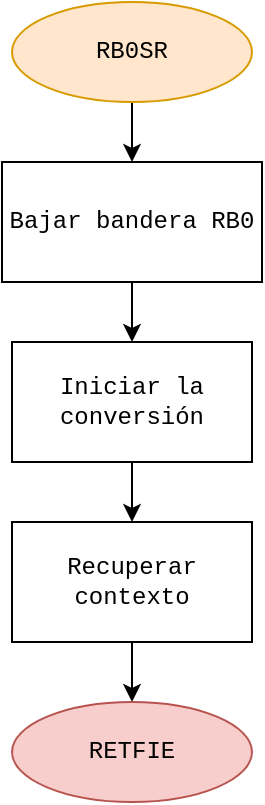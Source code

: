 <mxfile version="10.7.6" type="device"><diagram id="SaOR370Wr3JZkG5yW5pb" name="Page-1"><mxGraphModel dx="1058" dy="808" grid="1" gridSize="10" guides="1" tooltips="1" connect="1" arrows="1" fold="1" page="1" pageScale="1" pageWidth="2336" pageHeight="1654" math="0" shadow="0"><root><mxCell id="0"/><mxCell id="1" parent="0"/><mxCell id="t24LurAA_fGRdKXfZuLG-5" style="edgeStyle=orthogonalEdgeStyle;rounded=0;orthogonalLoop=1;jettySize=auto;html=1;exitX=0.5;exitY=1;exitDx=0;exitDy=0;entryX=0.5;entryY=0;entryDx=0;entryDy=0;fontFamily=Courier New;" parent="1" source="t24LurAA_fGRdKXfZuLG-1" target="t24LurAA_fGRdKXfZuLG-2" edge="1"><mxGeometry relative="1" as="geometry"/></mxCell><mxCell id="t24LurAA_fGRdKXfZuLG-1" value="RB0SR" style="ellipse;whiteSpace=wrap;html=1;fillColor=#ffe6cc;strokeColor=#d79b00;fontFamily=Courier New;" parent="1" vertex="1"><mxGeometry x="460" y="20" width="120" height="50" as="geometry"/></mxCell><mxCell id="t24LurAA_fGRdKXfZuLG-6" style="edgeStyle=orthogonalEdgeStyle;rounded=0;orthogonalLoop=1;jettySize=auto;html=1;entryX=0.5;entryY=0;entryDx=0;entryDy=0;fontFamily=Courier New;" parent="1" source="t24LurAA_fGRdKXfZuLG-2" target="t24LurAA_fGRdKXfZuLG-3" edge="1"><mxGeometry relative="1" as="geometry"/></mxCell><mxCell id="t24LurAA_fGRdKXfZuLG-2" value="Bajar bandera RB0" style="rounded=0;whiteSpace=wrap;html=1;fontFamily=Courier New;" parent="1" vertex="1"><mxGeometry x="455" y="100" width="130" height="60" as="geometry"/></mxCell><mxCell id="t24LurAA_fGRdKXfZuLG-7" style="edgeStyle=orthogonalEdgeStyle;rounded=0;orthogonalLoop=1;jettySize=auto;html=1;entryX=0.5;entryY=0;entryDx=0;entryDy=0;fontFamily=Courier New;" parent="1" source="t24LurAA_fGRdKXfZuLG-3" target="t24LurAA_fGRdKXfZuLG-4" edge="1"><mxGeometry relative="1" as="geometry"/></mxCell><mxCell id="t24LurAA_fGRdKXfZuLG-3" value="Iniciar la conversión" style="rounded=0;whiteSpace=wrap;html=1;fontFamily=Courier New;" parent="1" vertex="1"><mxGeometry x="460" y="190" width="120" height="60" as="geometry"/></mxCell><mxCell id="LrP_XniLqCIq4gsv7wHB-2" style="edgeStyle=orthogonalEdgeStyle;rounded=0;orthogonalLoop=1;jettySize=auto;html=1;entryX=0.5;entryY=0;entryDx=0;entryDy=0;fontFamily=Courier New;" parent="1" source="t24LurAA_fGRdKXfZuLG-4" edge="1"><mxGeometry relative="1" as="geometry"><mxPoint x="520" y="370" as="targetPoint"/></mxGeometry></mxCell><mxCell id="t24LurAA_fGRdKXfZuLG-4" value="Recuperar contexto" style="rounded=0;whiteSpace=wrap;html=1;fontFamily=Courier New;" parent="1" vertex="1"><mxGeometry x="460" y="280" width="120" height="60" as="geometry"/></mxCell><mxCell id="EgtvDOPM5hVaFW5yo1Nq-1" value="RETFIE" style="ellipse;whiteSpace=wrap;html=1;fillColor=#f8cecc;strokeColor=#b85450;fontFamily=Courier New;" vertex="1" parent="1"><mxGeometry x="460" y="370" width="120" height="50" as="geometry"/></mxCell></root></mxGraphModel></diagram></mxfile>
